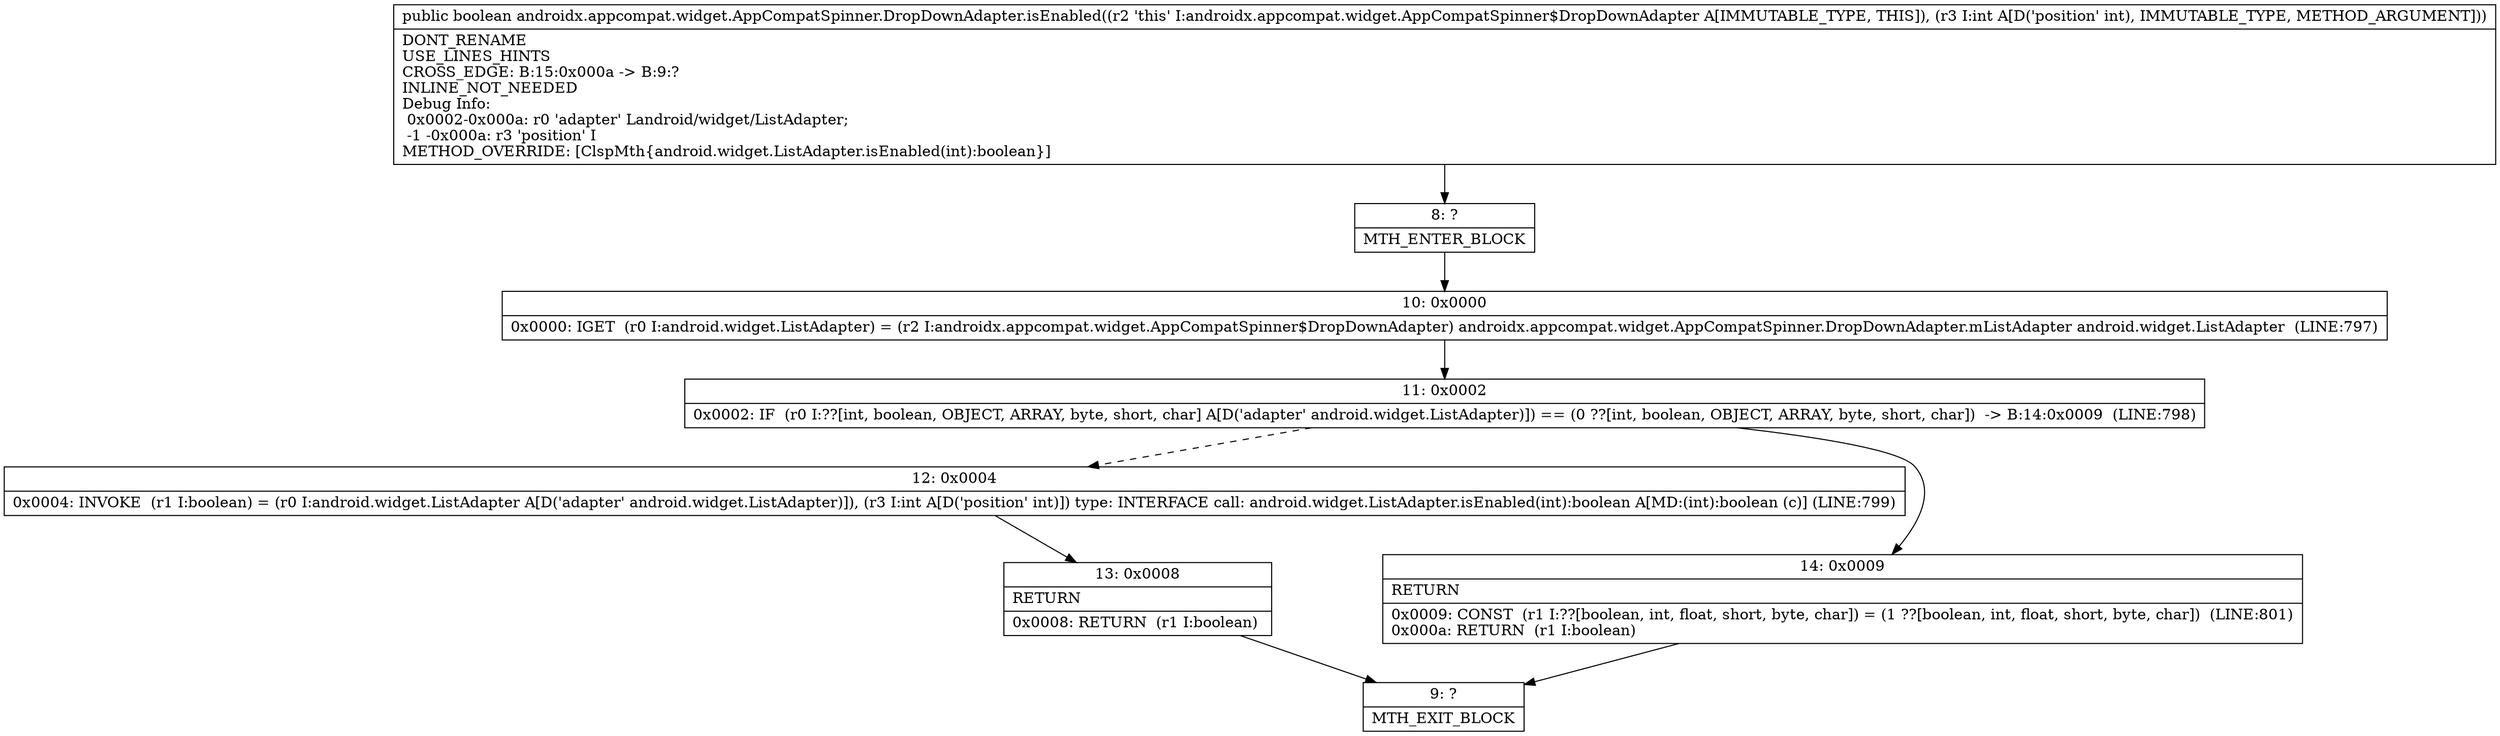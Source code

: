 digraph "CFG forandroidx.appcompat.widget.AppCompatSpinner.DropDownAdapter.isEnabled(I)Z" {
Node_8 [shape=record,label="{8\:\ ?|MTH_ENTER_BLOCK\l}"];
Node_10 [shape=record,label="{10\:\ 0x0000|0x0000: IGET  (r0 I:android.widget.ListAdapter) = (r2 I:androidx.appcompat.widget.AppCompatSpinner$DropDownAdapter) androidx.appcompat.widget.AppCompatSpinner.DropDownAdapter.mListAdapter android.widget.ListAdapter  (LINE:797)\l}"];
Node_11 [shape=record,label="{11\:\ 0x0002|0x0002: IF  (r0 I:??[int, boolean, OBJECT, ARRAY, byte, short, char] A[D('adapter' android.widget.ListAdapter)]) == (0 ??[int, boolean, OBJECT, ARRAY, byte, short, char])  \-\> B:14:0x0009  (LINE:798)\l}"];
Node_12 [shape=record,label="{12\:\ 0x0004|0x0004: INVOKE  (r1 I:boolean) = (r0 I:android.widget.ListAdapter A[D('adapter' android.widget.ListAdapter)]), (r3 I:int A[D('position' int)]) type: INTERFACE call: android.widget.ListAdapter.isEnabled(int):boolean A[MD:(int):boolean (c)] (LINE:799)\l}"];
Node_13 [shape=record,label="{13\:\ 0x0008|RETURN\l|0x0008: RETURN  (r1 I:boolean) \l}"];
Node_9 [shape=record,label="{9\:\ ?|MTH_EXIT_BLOCK\l}"];
Node_14 [shape=record,label="{14\:\ 0x0009|RETURN\l|0x0009: CONST  (r1 I:??[boolean, int, float, short, byte, char]) = (1 ??[boolean, int, float, short, byte, char])  (LINE:801)\l0x000a: RETURN  (r1 I:boolean) \l}"];
MethodNode[shape=record,label="{public boolean androidx.appcompat.widget.AppCompatSpinner.DropDownAdapter.isEnabled((r2 'this' I:androidx.appcompat.widget.AppCompatSpinner$DropDownAdapter A[IMMUTABLE_TYPE, THIS]), (r3 I:int A[D('position' int), IMMUTABLE_TYPE, METHOD_ARGUMENT]))  | DONT_RENAME\lUSE_LINES_HINTS\lCROSS_EDGE: B:15:0x000a \-\> B:9:?\lINLINE_NOT_NEEDED\lDebug Info:\l  0x0002\-0x000a: r0 'adapter' Landroid\/widget\/ListAdapter;\l  \-1 \-0x000a: r3 'position' I\lMETHOD_OVERRIDE: [ClspMth\{android.widget.ListAdapter.isEnabled(int):boolean\}]\l}"];
MethodNode -> Node_8;Node_8 -> Node_10;
Node_10 -> Node_11;
Node_11 -> Node_12[style=dashed];
Node_11 -> Node_14;
Node_12 -> Node_13;
Node_13 -> Node_9;
Node_14 -> Node_9;
}

